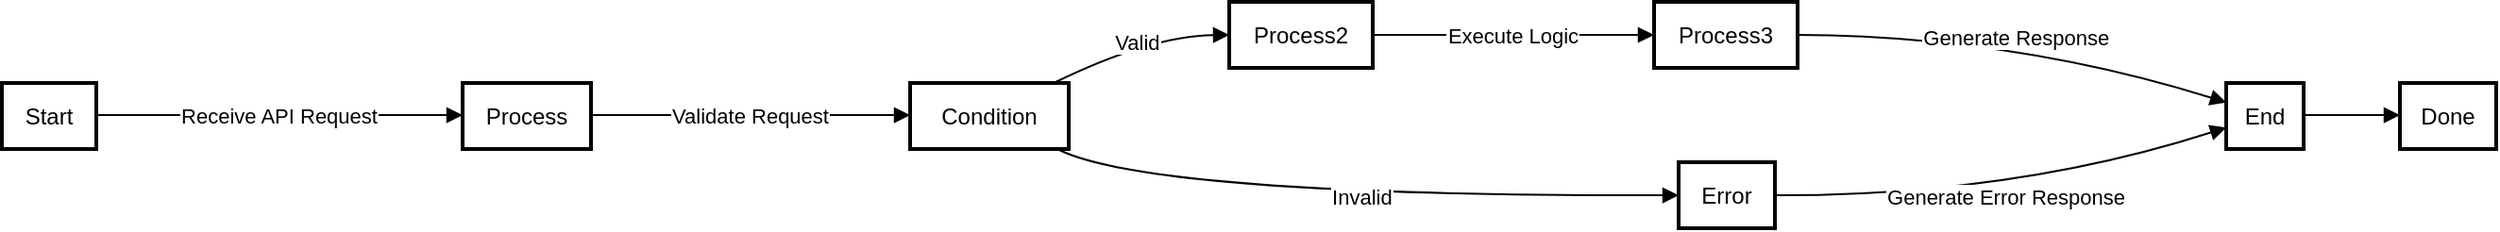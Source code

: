 <mxfile version="22.1.21" type="github">
  <diagram name="Page-1" id="onQaG1SxVY_JN8vI7sOl">
    <mxGraphModel>
      <root>
        <mxCell id="0" />
        <mxCell id="1" parent="0" />
        <mxCell id="2" value="Start" style="whiteSpace=wrap;strokeWidth=2;" vertex="1" parent="1">
          <mxGeometry y="43" width="50" height="35" as="geometry" />
        </mxCell>
        <mxCell id="3" value="Process" style="whiteSpace=wrap;strokeWidth=2;" vertex="1" parent="1">
          <mxGeometry x="244" y="43" width="68" height="35" as="geometry" />
        </mxCell>
        <mxCell id="4" value="Condition" style="whiteSpace=wrap;strokeWidth=2;" vertex="1" parent="1">
          <mxGeometry x="481" y="43" width="84" height="35" as="geometry" />
        </mxCell>
        <mxCell id="5" value="Process2" style="whiteSpace=wrap;strokeWidth=2;" vertex="1" parent="1">
          <mxGeometry x="650" width="76" height="35" as="geometry" />
        </mxCell>
        <mxCell id="6" value="Error" style="whiteSpace=wrap;strokeWidth=2;" vertex="1" parent="1">
          <mxGeometry x="888" y="85" width="51" height="35" as="geometry" />
        </mxCell>
        <mxCell id="7" value="Process3" style="whiteSpace=wrap;strokeWidth=2;" vertex="1" parent="1">
          <mxGeometry x="875" width="76" height="35" as="geometry" />
        </mxCell>
        <mxCell id="8" value="End" style="whiteSpace=wrap;strokeWidth=2;" vertex="1" parent="1">
          <mxGeometry x="1178" y="43" width="41" height="35" as="geometry" />
        </mxCell>
        <mxCell id="9" value="Done" style="whiteSpace=wrap;strokeWidth=2;" vertex="1" parent="1">
          <mxGeometry x="1270" y="43" width="51" height="35" as="geometry" />
        </mxCell>
        <mxCell id="10" value="Receive API Request" style="curved=1;startArrow=none;endArrow=block;exitX=1.0;exitY=0.486;entryX=0.003;entryY=0.486;" edge="1" parent="1" source="2" target="3">
          <mxGeometry relative="1" as="geometry">
            <Array as="points" />
          </mxGeometry>
        </mxCell>
        <mxCell id="11" value="Validate Request" style="curved=1;startArrow=none;endArrow=block;exitX=0.998;exitY=0.486;entryX=0.006;entryY=0.486;" edge="1" parent="1" source="3" target="4">
          <mxGeometry relative="1" as="geometry">
            <Array as="points" />
          </mxGeometry>
        </mxCell>
        <mxCell id="12" value="Valid" style="curved=1;startArrow=none;endArrow=block;exitX=0.916;exitY=-0.014;entryX=-0.002;entryY=0.5;" edge="1" parent="1" source="4" target="5">
          <mxGeometry relative="1" as="geometry">
            <Array as="points">
              <mxPoint x="608" y="18" />
            </Array>
          </mxGeometry>
        </mxCell>
        <mxCell id="13" value="Invalid" style="curved=1;startArrow=none;endArrow=block;exitX=0.916;exitY=0.986;entryX=-0.009;entryY=0.5;" edge="1" parent="1" source="4" target="6">
          <mxGeometry relative="1" as="geometry">
            <Array as="points">
              <mxPoint x="608" y="103" />
            </Array>
          </mxGeometry>
        </mxCell>
        <mxCell id="14" value="Execute Logic" style="curved=1;startArrow=none;endArrow=block;exitX=0.998;exitY=0.5;entryX=-0.001;entryY=0.5;" edge="1" parent="1" source="5" target="7">
          <mxGeometry relative="1" as="geometry">
            <Array as="points" />
          </mxGeometry>
        </mxCell>
        <mxCell id="15" value="Generate Response" style="curved=1;startArrow=none;endArrow=block;exitX=0.999;exitY=0.5;entryX=0.011;entryY=0.299;" edge="1" parent="1" source="7" target="8">
          <mxGeometry relative="1" as="geometry">
            <Array as="points">
              <mxPoint x="1065" y="18" />
            </Array>
          </mxGeometry>
        </mxCell>
        <mxCell id="16" value="Generate Error Response" style="curved=1;startArrow=none;endArrow=block;exitX=0.987;exitY=0.5;entryX=0.011;entryY=0.672;" edge="1" parent="1" source="6" target="8">
          <mxGeometry relative="1" as="geometry">
            <Array as="points">
              <mxPoint x="1065" y="103" />
            </Array>
          </mxGeometry>
        </mxCell>
        <mxCell id="17" value="" style="curved=1;startArrow=none;endArrow=block;exitX=1.016;exitY=0.486;entryX=-0.007;entryY=0.486;" edge="1" parent="1" source="8" target="9">
          <mxGeometry relative="1" as="geometry">
            <Array as="points" />
          </mxGeometry>
        </mxCell>
      </root>
    </mxGraphModel>
  </diagram>
</mxfile>
